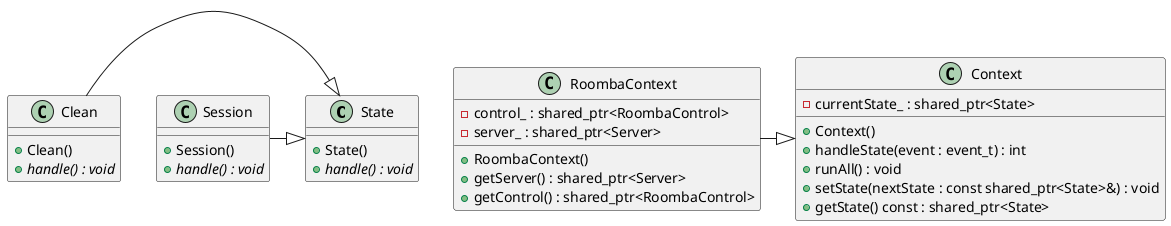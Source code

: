 @startuml

class State {
+ State()
+ <i>handle() : void
}

Clean -|> State
class Clean {
+ Clean()
+ <i>handle() : void
}

Session -|> State
class Session {
+ Session()
+ <i>handle() : void
}

class Context {
+ Context()
+ handleState(event : event_t) : int
+ runAll() : void
+ setState(nextState : const shared_ptr<State>&) : void
+ getState() const : shared_ptr<State>
- currentState_ : shared_ptr<State>
}

RoombaContext -|> Context
class RoombaContext {
+ RoombaContext()
+ getServer() : shared_ptr<Server>
+ getControl() : shared_ptr<RoombaControl>
- control_ : shared_ptr<RoombaControl>
- server_ : shared_ptr<Server>
}

@enduml